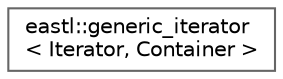 digraph "类继承关系图"
{
 // LATEX_PDF_SIZE
  bgcolor="transparent";
  edge [fontname=Helvetica,fontsize=10,labelfontname=Helvetica,labelfontsize=10];
  node [fontname=Helvetica,fontsize=10,shape=box,height=0.2,width=0.4];
  rankdir="LR";
  Node0 [id="Node000000",label="eastl::generic_iterator\l\< Iterator, Container \>",height=0.2,width=0.4,color="grey40", fillcolor="white", style="filled",URL="$classeastl_1_1generic__iterator.html",tooltip=" "];
}
